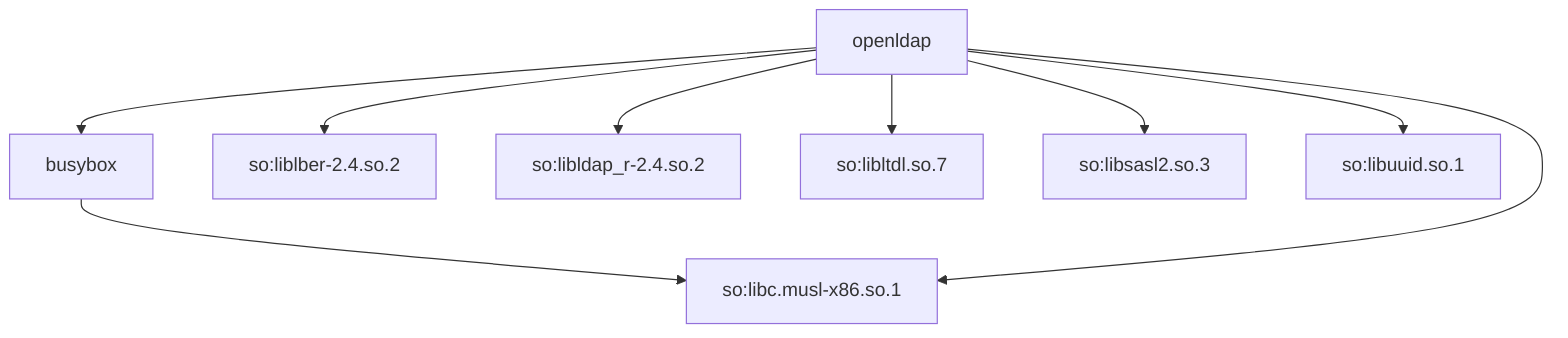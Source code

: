 graph TD
    openldap["openldap"] --> busybox["busybox"]
    busybox["busybox"] --> so_libc_musl_x86_so_1["so:libc.musl-x86.so.1"]
    openldap["openldap"] --> so_libc_musl_x86_so_1["so:libc.musl-x86.so.1"]
    openldap["openldap"] --> so_liblber_2_4_so_2["so:liblber-2.4.so.2"]
    openldap["openldap"] --> so_libldap_r_2_4_so_2["so:libldap_r-2.4.so.2"]
    openldap["openldap"] --> so_libltdl_so_7["so:libltdl.so.7"]
    openldap["openldap"] --> so_libsasl2_so_3["so:libsasl2.so.3"]
    openldap["openldap"] --> so_libuuid_so_1["so:libuuid.so.1"]